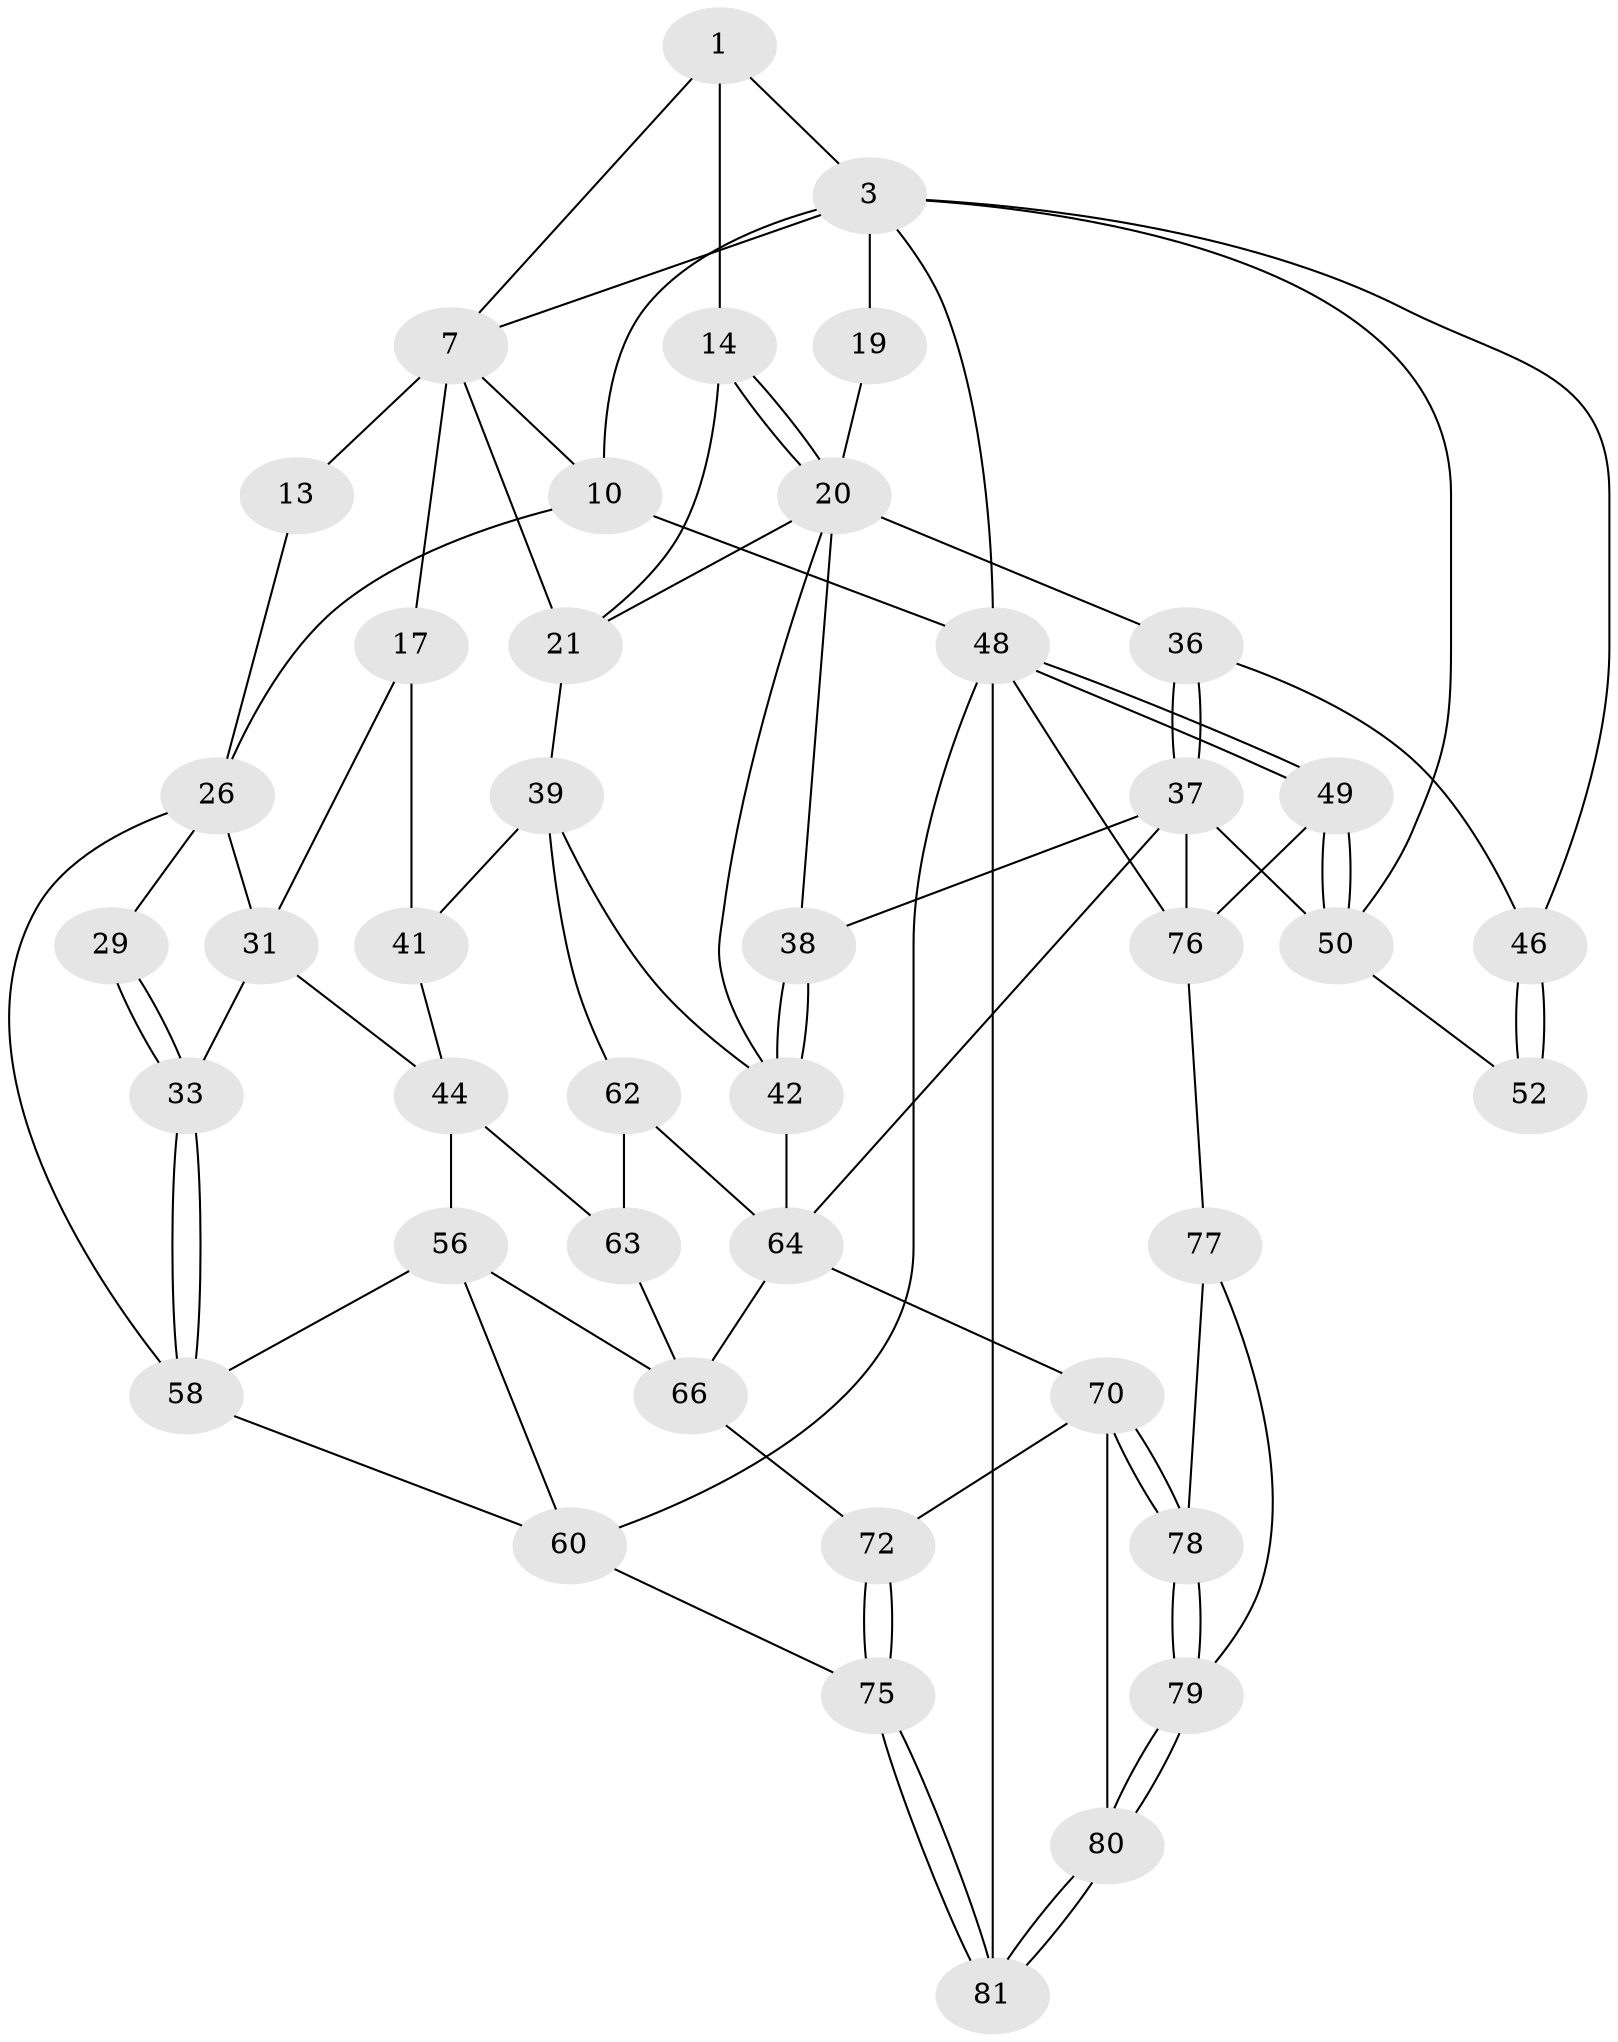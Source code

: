 // original degree distribution, {3: 0.03571428571428571, 4: 0.27380952380952384, 5: 0.4166666666666667, 6: 0.27380952380952384}
// Generated by graph-tools (version 1.1) at 2025/21/03/04/25 18:21:32]
// undirected, 42 vertices, 91 edges
graph export_dot {
graph [start="1"]
  node [color=gray90,style=filled];
  1 [pos="+0.6088217820534708+0",super="+2+6"];
  3 [pos="+1+0",super="+18+4"];
  7 [pos="+0.4975353016970855+0.14638318221967356",super="+16+8"];
  10 [pos="+0+0"];
  13 [pos="+0.23043368830004293+0.2233995237515339"];
  14 [pos="+0.6931726204885974+0.14923898441058453",super="+15"];
  17 [pos="+0.430433450519146+0.284247500328645",super="+35"];
  19 [pos="+0.926060668924102+0.1984810691122552"];
  20 [pos="+0.7204695989462435+0.18892615744948216",super="+23"];
  21 [pos="+0.6006238632611226+0.28351366532593575",super="+22"];
  26 [pos="+0.09197906481781407+0.24416063894763057",super="+30+27"];
  29 [pos="+0.03910152378412531+0.29027801000926495"];
  31 [pos="+0.23951854901412942+0.3006706683578025",super="+32"];
  33 [pos="+0.04461931843135101+0.4441129215874007"];
  36 [pos="+0.8175064156985942+0.3758374528133441"];
  37 [pos="+0.7471939086571919+0.47822491829889113",super="+54"];
  38 [pos="+0.7102805076857448+0.4820038053480799"];
  39 [pos="+0.5095688492571594+0.4437243480474815",super="+40"];
  41 [pos="+0.4332473237435411+0.4541813598004437"];
  42 [pos="+0.6334403239338392+0.500086964041092",super="+43"];
  44 [pos="+0.26808123236454656+0.41159034965650465",super="+55"];
  46 [pos="+0.9344444587478579+0.39001635890845693",super="+47"];
  48 [pos="+1+1",super="+61"];
  49 [pos="+1+0.8178107943607282"];
  50 [pos="+1+0.8169770494363409",super="+51"];
  52 [pos="+1+0.5787205589549395"];
  56 [pos="+0.20490066815884736+0.6325342714859726",super="+57"];
  58 [pos="+0.005126541615404576+0.490696401833025",super="+59"];
  60 [pos="+0+0.7017468681630671",super="+73"];
  62 [pos="+0.43311532999100155+0.4930131791916659"];
  63 [pos="+0.3730540726450789+0.5499210227353273"];
  64 [pos="+0.5831216218085492+0.6773102555754721",super="+65+68"];
  66 [pos="+0.4273218030576797+0.6405419274303071",super="+69"];
  70 [pos="+0.5962412875179037+0.7436255107640543",super="+71"];
  72 [pos="+0.2628886022436892+0.7602729868433123"];
  75 [pos="+0.19566809301406715+1"];
  76 [pos="+0.7479062862604295+0.8729759151551326",super="+83"];
  77 [pos="+0.7068547842656431+0.8533070579756257",super="+82"];
  78 [pos="+0.6111009333730298+0.7724540025525465"];
  79 [pos="+0.5272407099318641+1"];
  80 [pos="+0.3145175753414857+1"];
  81 [pos="+0.18259878600700657+1"];
  1 -- 3;
  1 -- 14 [weight=2];
  1 -- 7;
  3 -- 19;
  3 -- 46;
  3 -- 48;
  3 -- 10;
  3 -- 7;
  3 -- 50;
  7 -- 17 [weight=2];
  7 -- 21;
  7 -- 10;
  7 -- 13 [weight=2];
  10 -- 26;
  10 -- 48;
  13 -- 26;
  14 -- 20;
  14 -- 20;
  14 -- 21;
  17 -- 41;
  17 -- 31;
  19 -- 20 [weight=2];
  20 -- 21;
  20 -- 36;
  20 -- 38;
  20 -- 42;
  21 -- 39;
  26 -- 31;
  26 -- 58;
  26 -- 29;
  29 -- 33;
  29 -- 33;
  31 -- 33;
  31 -- 44;
  33 -- 58;
  33 -- 58;
  36 -- 37;
  36 -- 37;
  36 -- 46;
  37 -- 38;
  37 -- 64;
  37 -- 50 [weight=2];
  37 -- 76;
  38 -- 42;
  38 -- 42;
  39 -- 42;
  39 -- 41;
  39 -- 62;
  41 -- 44;
  42 -- 64;
  44 -- 56;
  44 -- 63;
  46 -- 52 [weight=2];
  46 -- 52;
  48 -- 49;
  48 -- 49;
  48 -- 76;
  48 -- 81;
  48 -- 60;
  49 -- 50;
  49 -- 50;
  49 -- 76;
  50 -- 52;
  56 -- 66;
  56 -- 58;
  56 -- 60;
  58 -- 60;
  60 -- 75;
  62 -- 63;
  62 -- 64;
  63 -- 66;
  64 -- 66;
  64 -- 70;
  66 -- 72;
  70 -- 78;
  70 -- 78;
  70 -- 72;
  70 -- 80;
  72 -- 75;
  72 -- 75;
  75 -- 81;
  75 -- 81;
  76 -- 77 [weight=2];
  77 -- 78;
  77 -- 79;
  78 -- 79;
  78 -- 79;
  79 -- 80;
  79 -- 80;
  80 -- 81;
  80 -- 81;
}
